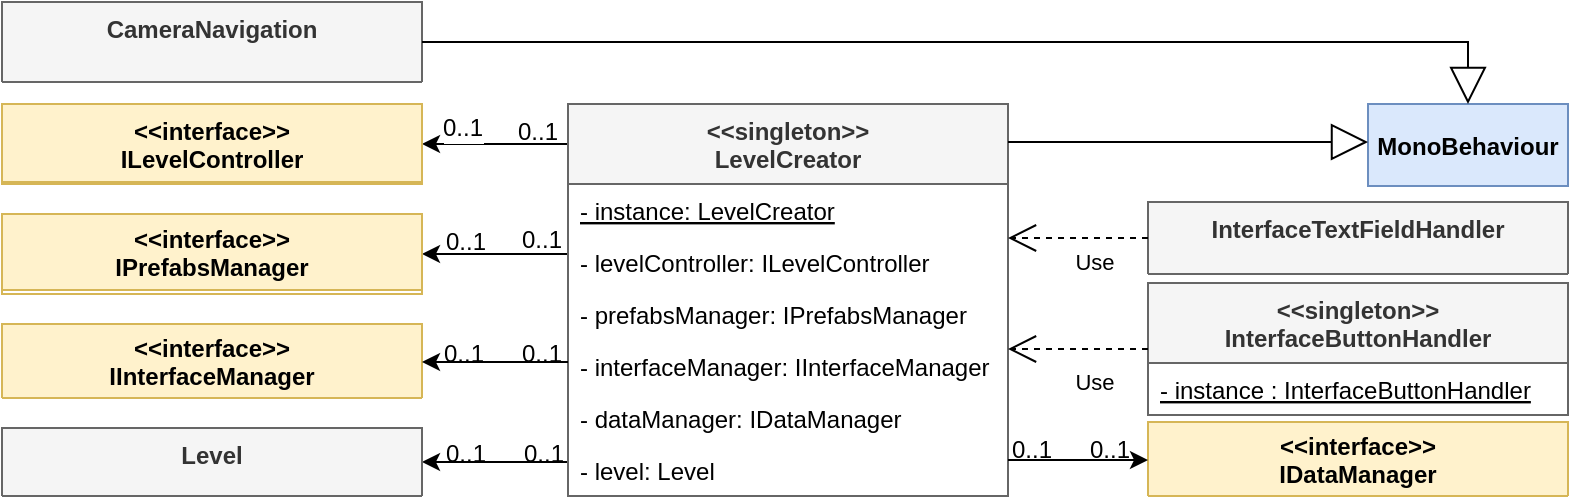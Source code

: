 <mxfile version="12.2.0" pages="1"><diagram id="yhN0rQCSvEEdi0WubzIn" name="Page-1"><mxGraphModel dx="1144" dy="1692" grid="1" gridSize="10" guides="1" tooltips="1" connect="1" arrows="1" fold="1" page="1" pageScale="1" pageWidth="827" pageHeight="1169" math="0" shadow="0"><root><mxCell id="0"/><mxCell id="1" parent="0"/><mxCell id="c2_pXtkl5bMl2mlm7iAe-59" style="edgeStyle=orthogonalEdgeStyle;rounded=0;orthogonalLoop=1;jettySize=auto;html=1;" edge="1" parent="1" source="c2_pXtkl5bMl2mlm7iAe-1" target="c2_pXtkl5bMl2mlm7iAe-28"><mxGeometry relative="1" as="geometry"><Array as="points"><mxPoint x="-551" y="-864"/><mxPoint x="-551" y="-864"/></Array></mxGeometry></mxCell><mxCell id="c2_pXtkl5bMl2mlm7iAe-60" style="edgeStyle=orthogonalEdgeStyle;rounded=0;orthogonalLoop=1;jettySize=auto;html=1;" edge="1" parent="1" source="c2_pXtkl5bMl2mlm7iAe-1" target="c2_pXtkl5bMl2mlm7iAe-45"><mxGeometry relative="1" as="geometry"><Array as="points"><mxPoint x="-561" y="-760"/><mxPoint x="-561" y="-760"/></Array></mxGeometry></mxCell><mxCell id="c2_pXtkl5bMl2mlm7iAe-66" style="edgeStyle=orthogonalEdgeStyle;rounded=0;orthogonalLoop=1;jettySize=auto;html=1;" edge="1" parent="1" source="c2_pXtkl5bMl2mlm7iAe-1" target="c2_pXtkl5bMl2mlm7iAe-56"><mxGeometry relative="1" as="geometry"><Array as="points"><mxPoint x="-551" y="-919"/><mxPoint x="-551" y="-919"/></Array></mxGeometry></mxCell><mxCell id="c2_pXtkl5bMl2mlm7iAe-80" value="0..1" style="text;html=1;resizable=0;points=[];align=center;verticalAlign=middle;labelBackgroundColor=#ffffff;" vertex="1" connectable="0" parent="c2_pXtkl5bMl2mlm7iAe-66"><mxGeometry x="-0.242" y="-1" relative="1" as="geometry"><mxPoint x="-25.5" y="-7.5" as="offset"/></mxGeometry></mxCell><mxCell id="c2_pXtkl5bMl2mlm7iAe-1" value="&lt;&lt;singleton&gt;&gt;&#xA;LevelCreator" style="swimlane;fontStyle=1;align=center;verticalAlign=top;childLayout=stackLayout;horizontal=1;startSize=40;horizontalStack=0;resizeParent=1;resizeParentMax=0;resizeLast=0;collapsible=1;marginBottom=0;fillColor=#f5f5f5;strokeColor=#666666;fontColor=#333333;" vertex="1" parent="1"><mxGeometry x="-523" y="-939" width="220" height="196" as="geometry"><mxRectangle x="-680" y="226" width="100" height="40" as="alternateBounds"/></mxGeometry></mxCell><mxCell id="c2_pXtkl5bMl2mlm7iAe-2" value="- instance: LevelCreator" style="text;align=left;verticalAlign=top;spacingLeft=4;spacingRight=4;overflow=hidden;rotatable=0;points=[[0,0.5],[1,0.5]];portConstraint=eastwest;fontStyle=4" vertex="1" parent="c2_pXtkl5bMl2mlm7iAe-1"><mxGeometry y="40" width="220" height="26" as="geometry"/></mxCell><mxCell id="c2_pXtkl5bMl2mlm7iAe-74" value="- levelController: ILevelController" style="text;align=left;verticalAlign=top;spacingLeft=4;spacingRight=4;overflow=hidden;rotatable=0;points=[[0,0.5],[1,0.5]];portConstraint=eastwest;" vertex="1" parent="c2_pXtkl5bMl2mlm7iAe-1"><mxGeometry y="66" width="220" height="26" as="geometry"/></mxCell><mxCell id="c2_pXtkl5bMl2mlm7iAe-61" value="- prefabsManager: IPrefabsManager" style="text;align=left;verticalAlign=top;spacingLeft=4;spacingRight=4;overflow=hidden;rotatable=0;points=[[0,0.5],[1,0.5]];portConstraint=eastwest;" vertex="1" parent="c2_pXtkl5bMl2mlm7iAe-1"><mxGeometry y="92" width="220" height="26" as="geometry"/></mxCell><mxCell id="c2_pXtkl5bMl2mlm7iAe-64" value="- interfaceManager: IInterfaceManager" style="text;align=left;verticalAlign=top;spacingLeft=4;spacingRight=4;overflow=hidden;rotatable=0;points=[[0,0.5],[1,0.5]];portConstraint=eastwest;" vertex="1" parent="c2_pXtkl5bMl2mlm7iAe-1"><mxGeometry y="118" width="220" height="26" as="geometry"/></mxCell><mxCell id="c2_pXtkl5bMl2mlm7iAe-63" value="- dataManager: IDataManager" style="text;align=left;verticalAlign=top;spacingLeft=4;spacingRight=4;overflow=hidden;rotatable=0;points=[[0,0.5],[1,0.5]];portConstraint=eastwest;" vertex="1" parent="c2_pXtkl5bMl2mlm7iAe-1"><mxGeometry y="144" width="220" height="26" as="geometry"/></mxCell><mxCell id="c2_pXtkl5bMl2mlm7iAe-4" value="- level: Level" style="text;align=left;verticalAlign=top;spacingLeft=4;spacingRight=4;overflow=hidden;rotatable=0;points=[[0,0.5],[1,0.5]];portConstraint=eastwest;" vertex="1" parent="c2_pXtkl5bMl2mlm7iAe-1"><mxGeometry y="170" width="220" height="26" as="geometry"/></mxCell><mxCell id="c2_pXtkl5bMl2mlm7iAe-28" value="&#xA;&lt;&lt;interface&gt;&gt;&#xA;IPrefabsManager&#xA;" style="swimlane;fontStyle=1;childLayout=stackLayout;horizontal=1;startSize=38;fillColor=#fff2cc;horizontalStack=0;resizeParent=1;resizeParentMax=0;resizeLast=0;collapsible=1;marginBottom=0;labelBackgroundColor=none;strokeColor=#d6b656;" vertex="1" parent="1"><mxGeometry x="-806" y="-884" width="210" height="40" as="geometry"/></mxCell><mxCell id="c2_pXtkl5bMl2mlm7iAe-29" value="&lt;&lt;singleton&gt;&gt;&#xA;InterfaceButtonHandler" style="swimlane;fontStyle=1;align=center;verticalAlign=top;childLayout=stackLayout;horizontal=1;startSize=40;horizontalStack=0;resizeParent=1;resizeParentMax=0;resizeLast=0;collapsible=1;marginBottom=0;fillColor=#f5f5f5;strokeColor=#666666;fontColor=#333333;" vertex="1" parent="1"><mxGeometry x="-233" y="-849.5" width="210" height="66" as="geometry"/></mxCell><mxCell id="c2_pXtkl5bMl2mlm7iAe-30" value="- instance : InterfaceButtonHandler" style="text;align=left;verticalAlign=top;spacingLeft=4;spacingRight=4;overflow=hidden;rotatable=0;points=[[0,0.5],[1,0.5]];portConstraint=eastwest;fontStyle=4" vertex="1" parent="c2_pXtkl5bMl2mlm7iAe-29"><mxGeometry y="40" width="210" height="26" as="geometry"/></mxCell><mxCell id="c2_pXtkl5bMl2mlm7iAe-38" value="InterfaceTextFieldHandler" style="swimlane;fontStyle=1;align=center;verticalAlign=top;childLayout=stackLayout;horizontal=1;startSize=40;horizontalStack=0;resizeParent=1;resizeParentMax=0;resizeLast=0;collapsible=1;marginBottom=0;fillColor=#f5f5f5;strokeColor=#666666;fontColor=#333333;" vertex="1" parent="1"><mxGeometry x="-233" y="-890" width="210" height="36" as="geometry"/></mxCell><mxCell id="c2_pXtkl5bMl2mlm7iAe-45" value="Level" style="swimlane;fontStyle=1;align=center;verticalAlign=top;childLayout=stackLayout;horizontal=1;startSize=34;horizontalStack=0;resizeParent=1;resizeParentMax=0;resizeLast=0;collapsible=1;marginBottom=0;fillColor=#f5f5f5;strokeColor=#666666;fontColor=#333333;" vertex="1" parent="1"><mxGeometry x="-806" y="-777" width="210" height="34" as="geometry"/></mxCell><mxCell id="c2_pXtkl5bMl2mlm7iAe-56" value="&lt;&lt;interface&gt;&gt;&#xA;ILevelController" style="swimlane;fontStyle=1;align=center;verticalAlign=top;childLayout=stackLayout;horizontal=1;startSize=39;horizontalStack=0;resizeParent=1;resizeParentMax=0;resizeLast=0;collapsible=1;marginBottom=0;fillColor=#fff2cc;strokeColor=#d6b656;" vertex="1" parent="1"><mxGeometry x="-806" y="-939" width="210" height="40" as="geometry"/></mxCell><mxCell id="c2_pXtkl5bMl2mlm7iAe-65" value="&#xA;&lt;&lt;interface&gt;&gt;&#xA;IDataManager&#xA;" style="swimlane;fontStyle=1;childLayout=stackLayout;horizontal=1;startSize=38;fillColor=#fff2cc;horizontalStack=0;resizeParent=1;resizeParentMax=0;resizeLast=0;collapsible=1;marginBottom=0;labelBackgroundColor=none;strokeColor=#d6b656;" vertex="1" parent="1"><mxGeometry x="-233" y="-780" width="210" height="37" as="geometry"/></mxCell><mxCell id="c2_pXtkl5bMl2mlm7iAe-67" style="edgeStyle=orthogonalEdgeStyle;rounded=0;orthogonalLoop=1;jettySize=auto;html=1;" edge="1" parent="1" source="c2_pXtkl5bMl2mlm7iAe-1" target="c2_pXtkl5bMl2mlm7iAe-65"><mxGeometry relative="1" as="geometry"><Array as="points"><mxPoint x="-263" y="-761"/><mxPoint x="-263" y="-761"/></Array></mxGeometry></mxCell><mxCell id="c2_pXtkl5bMl2mlm7iAe-71" value="Use" style="endArrow=open;endSize=12;dashed=1;html=1;rounded=0;edgeStyle=orthogonalEdgeStyle;" edge="1" parent="1" source="c2_pXtkl5bMl2mlm7iAe-38" target="c2_pXtkl5bMl2mlm7iAe-1"><mxGeometry x="-0.229" y="12" width="160" relative="1" as="geometry"><mxPoint x="-312" y="-740" as="sourcePoint"/><mxPoint x="-523" y="-520" as="targetPoint"/><Array as="points"><mxPoint x="-273" y="-872"/><mxPoint x="-273" y="-872"/></Array><mxPoint as="offset"/></mxGeometry></mxCell><mxCell id="c2_pXtkl5bMl2mlm7iAe-72" value="Use" style="endArrow=open;endSize=12;dashed=1;html=1;rounded=0;edgeStyle=orthogonalEdgeStyle;" edge="1" parent="1" source="c2_pXtkl5bMl2mlm7iAe-29" target="c2_pXtkl5bMl2mlm7iAe-1"><mxGeometry x="0.433" y="28" width="160" relative="1" as="geometry"><mxPoint x="-233" y="-798.103" as="sourcePoint"/><mxPoint x="-303" y="-798.103" as="targetPoint"/><Array as="points"><mxPoint x="-283" y="-816"/><mxPoint x="-283" y="-816"/></Array><mxPoint x="23" y="-12" as="offset"/></mxGeometry></mxCell><mxCell id="c2_pXtkl5bMl2mlm7iAe-73" value="&#xA;&lt;&lt;interface&gt;&gt;&#xA;IInterfaceManager&#xA;" style="swimlane;fontStyle=1;childLayout=stackLayout;horizontal=1;startSize=38;fillColor=#fff2cc;horizontalStack=0;resizeParent=1;resizeParentMax=0;resizeLast=0;collapsible=1;marginBottom=0;labelBackgroundColor=none;strokeColor=#d6b656;" vertex="1" parent="1"><mxGeometry x="-806" y="-829" width="210" height="37" as="geometry"/></mxCell><mxCell id="c2_pXtkl5bMl2mlm7iAe-75" style="edgeStyle=orthogonalEdgeStyle;rounded=0;orthogonalLoop=1;jettySize=auto;html=1;" edge="1" parent="1" source="c2_pXtkl5bMl2mlm7iAe-1" target="c2_pXtkl5bMl2mlm7iAe-73"><mxGeometry relative="1" as="geometry"><mxPoint x="-501" y="-769.862" as="sourcePoint"/><mxPoint x="-591" y="-760" as="targetPoint"/><Array as="points"><mxPoint x="-551" y="-810"/><mxPoint x="-551" y="-810"/></Array></mxGeometry></mxCell><mxCell id="c2_pXtkl5bMl2mlm7iAe-76" value="MonoBehaviour" style="fillColor=#dae8fc;strokeColor=#6c8ebf;fontStyle=1" vertex="1" parent="1"><mxGeometry x="-123" y="-939" width="100" height="41" as="geometry"/></mxCell><mxCell id="c2_pXtkl5bMl2mlm7iAe-77" value="" style="endArrow=block;endSize=16;endFill=0;edgeStyle=orthogonalEdgeStyle;rounded=0;labelBackgroundColor=none;html=1;" edge="1" parent="1" target="c2_pXtkl5bMl2mlm7iAe-76" source="c2_pXtkl5bMl2mlm7iAe-1"><mxGeometry width="160" relative="1" as="geometry"><mxPoint x="-393" y="-905.5" as="sourcePoint"/><mxPoint x="556" y="-285.559" as="targetPoint"/><Array as="points"><mxPoint x="-173" y="-920"/><mxPoint x="-173" y="-920"/></Array></mxGeometry></mxCell><mxCell id="c2_pXtkl5bMl2mlm7iAe-81" value="0..1" style="text;html=1;resizable=0;points=[];autosize=1;align=left;verticalAlign=top;spacingTop=-4;" vertex="1" parent="1"><mxGeometry x="-550" y="-935.5" width="40" height="20" as="geometry"/></mxCell><mxCell id="c2_pXtkl5bMl2mlm7iAe-82" value="0..1" style="text;html=1;resizable=0;points=[];autosize=1;align=left;verticalAlign=top;spacingTop=-4;" vertex="1" parent="1"><mxGeometry x="-548" y="-881" width="40" height="20" as="geometry"/></mxCell><mxCell id="c2_pXtkl5bMl2mlm7iAe-83" value="0..1" style="text;html=1;resizable=0;points=[];autosize=1;align=left;verticalAlign=top;spacingTop=-4;" vertex="1" parent="1"><mxGeometry x="-586.5" y="-880" width="40" height="20" as="geometry"/></mxCell><mxCell id="c2_pXtkl5bMl2mlm7iAe-85" value="0..1" style="text;html=1;resizable=0;points=[];autosize=1;align=left;verticalAlign=top;spacingTop=-4;" vertex="1" parent="1"><mxGeometry x="-548" y="-824.5" width="40" height="20" as="geometry"/></mxCell><mxCell id="c2_pXtkl5bMl2mlm7iAe-86" value="0..1" style="text;html=1;resizable=0;points=[];autosize=1;align=left;verticalAlign=top;spacingTop=-4;" vertex="1" parent="1"><mxGeometry x="-587" y="-824.5" width="40" height="20" as="geometry"/></mxCell><mxCell id="c2_pXtkl5bMl2mlm7iAe-87" value="0..1" style="text;html=1;resizable=0;points=[];autosize=1;align=left;verticalAlign=top;spacingTop=-4;" vertex="1" parent="1"><mxGeometry x="-547" y="-774" width="40" height="20" as="geometry"/></mxCell><mxCell id="c2_pXtkl5bMl2mlm7iAe-88" value="0..1" style="text;html=1;resizable=0;points=[];autosize=1;align=left;verticalAlign=top;spacingTop=-4;" vertex="1" parent="1"><mxGeometry x="-586.5" y="-774" width="40" height="20" as="geometry"/></mxCell><mxCell id="c2_pXtkl5bMl2mlm7iAe-89" value="0..1" style="text;html=1;resizable=0;points=[];autosize=1;align=left;verticalAlign=top;spacingTop=-4;" vertex="1" parent="1"><mxGeometry x="-303" y="-776" width="40" height="20" as="geometry"/></mxCell><mxCell id="c2_pXtkl5bMl2mlm7iAe-91" value="0..1" style="text;html=1;resizable=0;points=[];autosize=1;align=left;verticalAlign=top;spacingTop=-4;" vertex="1" parent="1"><mxGeometry x="-264" y="-776" width="40" height="20" as="geometry"/></mxCell><mxCell id="c2_pXtkl5bMl2mlm7iAe-92" value="CameraNavigation" style="swimlane;fontStyle=1;align=center;verticalAlign=top;childLayout=stackLayout;horizontal=1;startSize=40;horizontalStack=0;resizeParent=1;resizeParentMax=0;resizeLast=0;collapsible=1;marginBottom=0;fillColor=#f5f5f5;strokeColor=#666666;fontColor=#333333;" vertex="1" parent="1"><mxGeometry x="-806" y="-990" width="210" height="40" as="geometry"/></mxCell><mxCell id="c2_pXtkl5bMl2mlm7iAe-100" value="" style="endArrow=block;endSize=16;endFill=0;edgeStyle=orthogonalEdgeStyle;rounded=0;labelBackgroundColor=none;html=1;" edge="1" parent="1" source="c2_pXtkl5bMl2mlm7iAe-92" target="c2_pXtkl5bMl2mlm7iAe-76"><mxGeometry width="160" relative="1" as="geometry"><mxPoint x="-470" y="-980.143" as="sourcePoint"/><mxPoint x="-290" y="-980.143" as="targetPoint"/><Array as="points"/></mxGeometry></mxCell></root></mxGraphModel></diagram></mxfile>